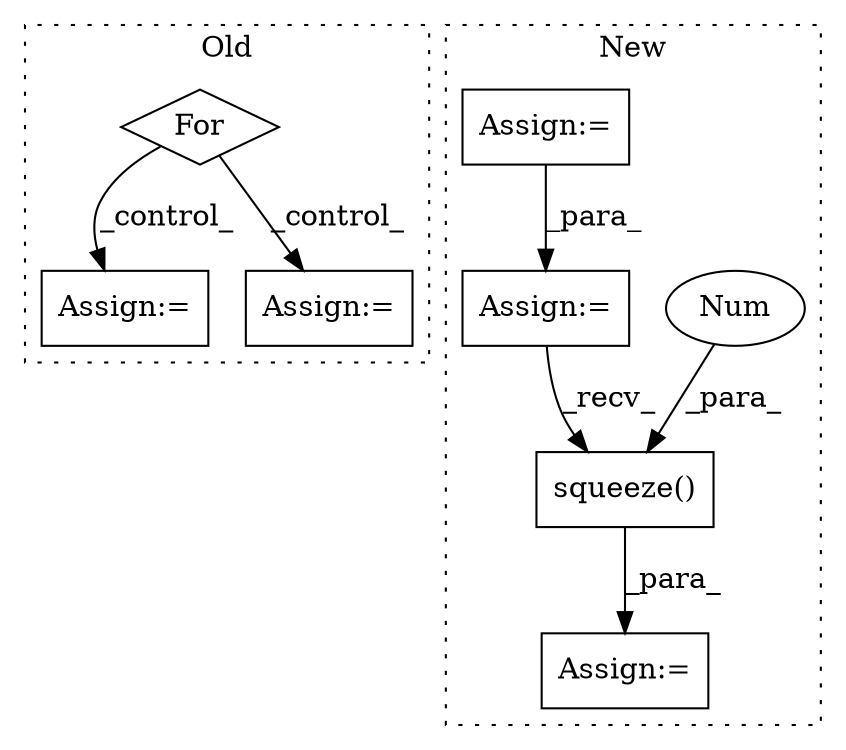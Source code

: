 digraph G {
subgraph cluster0 {
1 [label="For" a="107" s="3367,3397" l="4,14" shape="diamond"];
3 [label="Assign:=" a="68" s="3449" l="3" shape="box"];
7 [label="Assign:=" a="68" s="3537" l="3" shape="box"];
label = "Old";
style="dotted";
}
subgraph cluster1 {
2 [label="squeeze()" a="75" s="3417,3464" l="46,1" shape="box"];
4 [label="Assign:=" a="68" s="3591" l="3" shape="box"];
5 [label="Num" a="76" s="3463" l="1" shape="ellipse"];
6 [label="Assign:=" a="68" s="3254" l="3" shape="box"];
8 [label="Assign:=" a="68" s="3199" l="3" shape="box"];
label = "New";
style="dotted";
}
1 -> 7 [label="_control_"];
1 -> 3 [label="_control_"];
2 -> 4 [label="_para_"];
5 -> 2 [label="_para_"];
6 -> 2 [label="_recv_"];
8 -> 6 [label="_para_"];
}